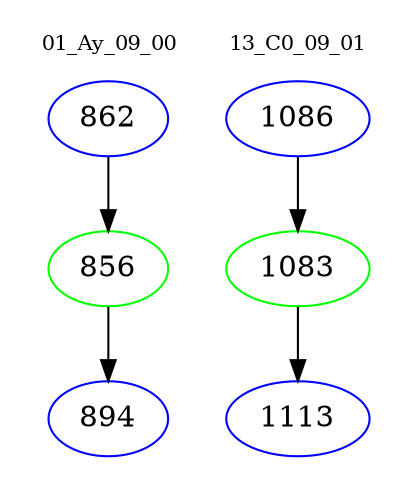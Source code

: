 digraph{
subgraph cluster_0 {
color = white
label = "01_Ay_09_00";
fontsize=10;
T0_862 [label="862", color="blue"]
T0_862 -> T0_856 [color="black"]
T0_856 [label="856", color="green"]
T0_856 -> T0_894 [color="black"]
T0_894 [label="894", color="blue"]
}
subgraph cluster_1 {
color = white
label = "13_C0_09_01";
fontsize=10;
T1_1086 [label="1086", color="blue"]
T1_1086 -> T1_1083 [color="black"]
T1_1083 [label="1083", color="green"]
T1_1083 -> T1_1113 [color="black"]
T1_1113 [label="1113", color="blue"]
}
}
